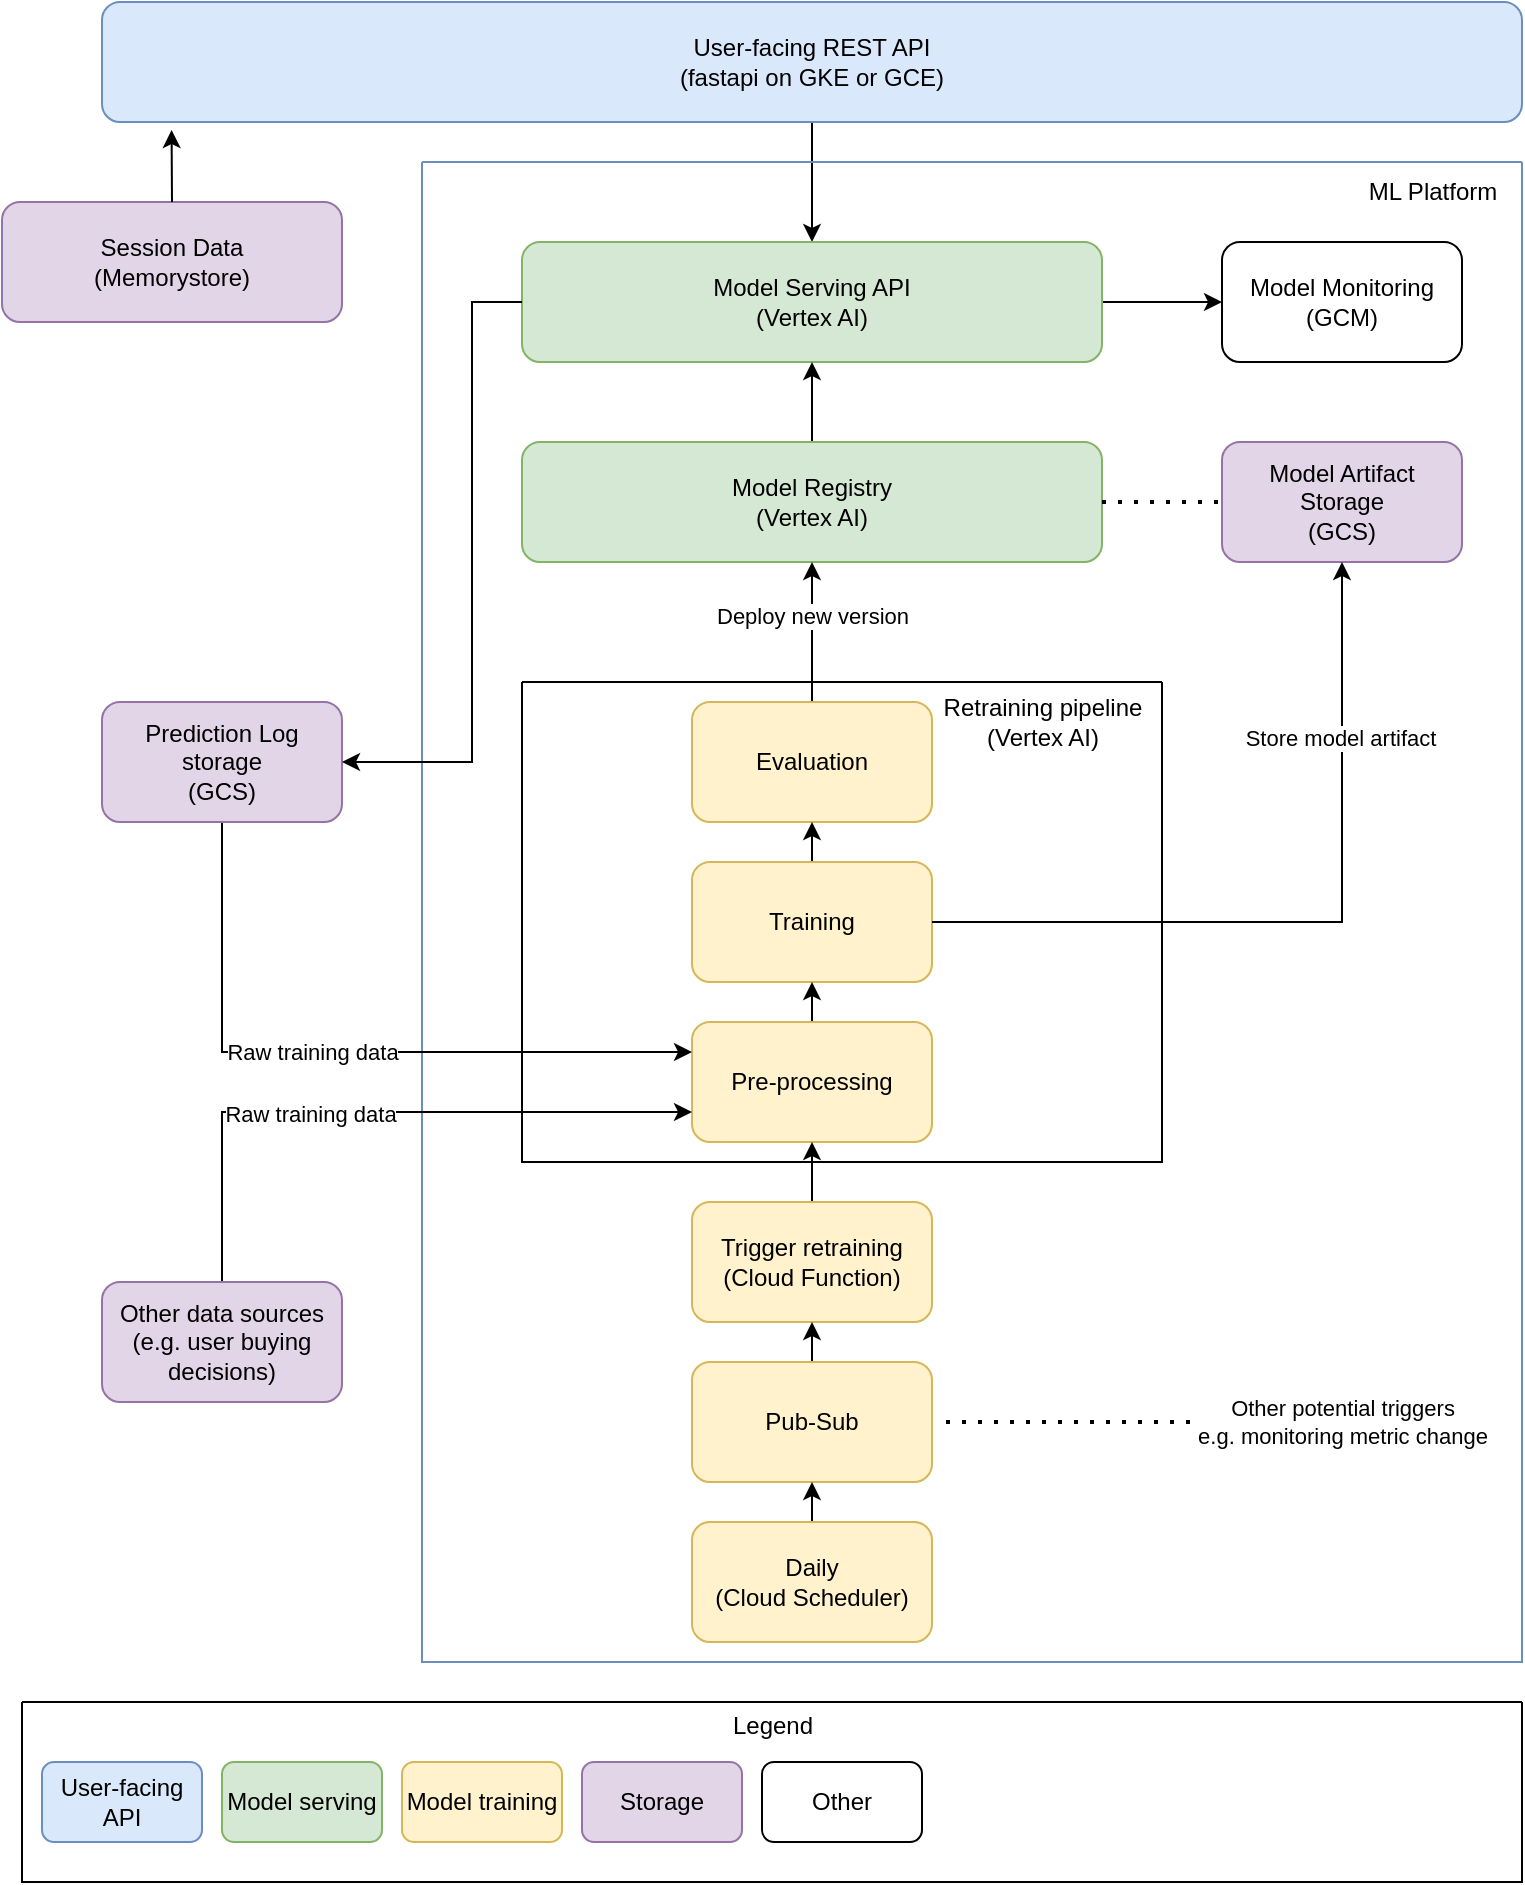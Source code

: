 <mxfile version="24.0.1" type="device">
  <diagram name="Page-1" id="qmGc-QTf47JQJ3HAQdhP">
    <mxGraphModel dx="1674" dy="761" grid="1" gridSize="10" guides="1" tooltips="1" connect="1" arrows="1" fold="1" page="1" pageScale="1" pageWidth="850" pageHeight="1100" math="0" shadow="0">
      <root>
        <mxCell id="0" />
        <mxCell id="1" parent="0" />
        <mxCell id="bwr6xzHj3y5oFl4MfCfF-23" value="Session Data&lt;br&gt;(Memorystore)" style="rounded=1;whiteSpace=wrap;html=1;fillColor=#e1d5e7;strokeColor=#9673a6;" parent="1" vertex="1">
          <mxGeometry x="45" y="190" width="170" height="60" as="geometry" />
        </mxCell>
        <mxCell id="bwr6xzHj3y5oFl4MfCfF-37" style="edgeStyle=orthogonalEdgeStyle;rounded=0;orthogonalLoop=1;jettySize=auto;html=1;exitX=0.5;exitY=1;exitDx=0;exitDy=0;" parent="1" source="bwr6xzHj3y5oFl4MfCfF-24" target="bwr6xzHj3y5oFl4MfCfF-28" edge="1">
          <mxGeometry relative="1" as="geometry" />
        </mxCell>
        <mxCell id="bwr6xzHj3y5oFl4MfCfF-24" value="User-facing REST API&lt;br&gt;(fastapi on GKE or GCE)" style="rounded=1;whiteSpace=wrap;html=1;fillColor=#dae8fc;strokeColor=#6c8ebf;" parent="1" vertex="1">
          <mxGeometry x="95" y="90" width="710" height="60" as="geometry" />
        </mxCell>
        <mxCell id="bwr6xzHj3y5oFl4MfCfF-25" value="" style="swimlane;startSize=0;fillColor=#dae8fc;strokeColor=#6c8ebf;gradientColor=none;" parent="1" vertex="1">
          <mxGeometry x="255" y="170" width="550" height="750" as="geometry">
            <mxRectangle x="230" y="170" width="50" height="40" as="alternateBounds" />
          </mxGeometry>
        </mxCell>
        <mxCell id="bwr6xzHj3y5oFl4MfCfF-26" value="ML Platform" style="text;html=1;align=center;verticalAlign=middle;resizable=0;points=[];autosize=1;strokeColor=none;fillColor=none;" parent="bwr6xzHj3y5oFl4MfCfF-25" vertex="1">
          <mxGeometry x="460" width="90" height="30" as="geometry" />
        </mxCell>
        <mxCell id="bwr6xzHj3y5oFl4MfCfF-57" style="edgeStyle=orthogonalEdgeStyle;rounded=0;orthogonalLoop=1;jettySize=auto;html=1;exitX=1;exitY=0.5;exitDx=0;exitDy=0;entryX=0;entryY=0.5;entryDx=0;entryDy=0;" parent="bwr6xzHj3y5oFl4MfCfF-25" source="bwr6xzHj3y5oFl4MfCfF-28" target="bwr6xzHj3y5oFl4MfCfF-50" edge="1">
          <mxGeometry relative="1" as="geometry" />
        </mxCell>
        <mxCell id="bwr6xzHj3y5oFl4MfCfF-28" value="Model Serving API&lt;br&gt;(Vertex AI)" style="rounded=1;whiteSpace=wrap;html=1;fillColor=#d5e8d4;strokeColor=#82b366;" parent="bwr6xzHj3y5oFl4MfCfF-25" vertex="1">
          <mxGeometry x="50" y="40" width="290" height="60" as="geometry" />
        </mxCell>
        <mxCell id="bwr6xzHj3y5oFl4MfCfF-33" value="" style="edgeStyle=orthogonalEdgeStyle;rounded=0;orthogonalLoop=1;jettySize=auto;html=1;" parent="bwr6xzHj3y5oFl4MfCfF-25" source="bwr6xzHj3y5oFl4MfCfF-29" target="bwr6xzHj3y5oFl4MfCfF-28" edge="1">
          <mxGeometry relative="1" as="geometry" />
        </mxCell>
        <mxCell id="bwr6xzHj3y5oFl4MfCfF-29" value="Model Registry&lt;br&gt;(Vertex AI)" style="rounded=1;whiteSpace=wrap;html=1;fillColor=#d5e8d4;strokeColor=#82b366;" parent="bwr6xzHj3y5oFl4MfCfF-25" vertex="1">
          <mxGeometry x="50" y="140" width="290" height="60" as="geometry" />
        </mxCell>
        <mxCell id="bwr6xzHj3y5oFl4MfCfF-41" value="" style="edgeStyle=orthogonalEdgeStyle;rounded=0;orthogonalLoop=1;jettySize=auto;html=1;" parent="bwr6xzHj3y5oFl4MfCfF-25" source="bwr6xzHj3y5oFl4MfCfF-38" target="bwr6xzHj3y5oFl4MfCfF-29" edge="1">
          <mxGeometry relative="1" as="geometry" />
        </mxCell>
        <mxCell id="bwr6xzHj3y5oFl4MfCfF-66" value="Deploy new version" style="edgeLabel;html=1;align=center;verticalAlign=middle;resizable=0;points=[];" parent="bwr6xzHj3y5oFl4MfCfF-41" vertex="1" connectable="0">
          <mxGeometry x="0.229" relative="1" as="geometry">
            <mxPoint as="offset" />
          </mxGeometry>
        </mxCell>
        <mxCell id="bwr6xzHj3y5oFl4MfCfF-44" value="" style="swimlane;startSize=0;" parent="bwr6xzHj3y5oFl4MfCfF-25" vertex="1">
          <mxGeometry x="50" y="260" width="320" height="240" as="geometry">
            <mxRectangle x="50" y="260" width="50" height="40" as="alternateBounds" />
          </mxGeometry>
        </mxCell>
        <mxCell id="bwr6xzHj3y5oFl4MfCfF-38" value="Evaluation" style="rounded=1;whiteSpace=wrap;html=1;fillColor=#fff2cc;strokeColor=#d6b656;" parent="bwr6xzHj3y5oFl4MfCfF-44" vertex="1">
          <mxGeometry x="85" y="10" width="120" height="60" as="geometry" />
        </mxCell>
        <mxCell id="bwr6xzHj3y5oFl4MfCfF-48" style="edgeStyle=orthogonalEdgeStyle;rounded=0;orthogonalLoop=1;jettySize=auto;html=1;exitX=0.5;exitY=0;exitDx=0;exitDy=0;entryX=0.5;entryY=1;entryDx=0;entryDy=0;" parent="bwr6xzHj3y5oFl4MfCfF-44" source="bwr6xzHj3y5oFl4MfCfF-45" target="bwr6xzHj3y5oFl4MfCfF-38" edge="1">
          <mxGeometry relative="1" as="geometry" />
        </mxCell>
        <mxCell id="bwr6xzHj3y5oFl4MfCfF-45" value="Training" style="rounded=1;whiteSpace=wrap;html=1;fillColor=#fff2cc;strokeColor=#d6b656;" parent="bwr6xzHj3y5oFl4MfCfF-44" vertex="1">
          <mxGeometry x="85" y="90" width="120" height="60" as="geometry" />
        </mxCell>
        <mxCell id="bwr6xzHj3y5oFl4MfCfF-47" style="edgeStyle=orthogonalEdgeStyle;rounded=0;orthogonalLoop=1;jettySize=auto;html=1;exitX=0.5;exitY=0;exitDx=0;exitDy=0;entryX=0.5;entryY=1;entryDx=0;entryDy=0;" parent="bwr6xzHj3y5oFl4MfCfF-44" source="bwr6xzHj3y5oFl4MfCfF-46" target="bwr6xzHj3y5oFl4MfCfF-45" edge="1">
          <mxGeometry relative="1" as="geometry" />
        </mxCell>
        <mxCell id="bwr6xzHj3y5oFl4MfCfF-46" value="Pre-processing" style="rounded=1;whiteSpace=wrap;html=1;fillColor=#fff2cc;strokeColor=#d6b656;" parent="bwr6xzHj3y5oFl4MfCfF-44" vertex="1">
          <mxGeometry x="85" y="170" width="120" height="60" as="geometry" />
        </mxCell>
        <mxCell id="bwr6xzHj3y5oFl4MfCfF-49" value="Retraining pipeline&lt;br&gt;(Vertex AI)" style="text;html=1;align=center;verticalAlign=middle;resizable=0;points=[];autosize=1;strokeColor=none;fillColor=none;" parent="bwr6xzHj3y5oFl4MfCfF-44" vertex="1">
          <mxGeometry x="200" width="120" height="40" as="geometry" />
        </mxCell>
        <mxCell id="bwr6xzHj3y5oFl4MfCfF-50" value="Model Monitoring&lt;br&gt;(GCM&lt;span style=&quot;background-color: initial;&quot;&gt;)&lt;/span&gt;" style="rounded=1;whiteSpace=wrap;html=1;" parent="bwr6xzHj3y5oFl4MfCfF-25" vertex="1">
          <mxGeometry x="400" y="40" width="120" height="60" as="geometry" />
        </mxCell>
        <mxCell id="bwr6xzHj3y5oFl4MfCfF-52" value="Model Artifact Storage&lt;br&gt;(GCS)" style="rounded=1;whiteSpace=wrap;html=1;fillColor=#e1d5e7;strokeColor=#9673a6;" parent="bwr6xzHj3y5oFl4MfCfF-25" vertex="1">
          <mxGeometry x="400" y="140" width="120" height="60" as="geometry" />
        </mxCell>
        <mxCell id="bwr6xzHj3y5oFl4MfCfF-67" style="edgeStyle=orthogonalEdgeStyle;rounded=0;orthogonalLoop=1;jettySize=auto;html=1;exitX=1;exitY=0.5;exitDx=0;exitDy=0;entryX=0.5;entryY=1;entryDx=0;entryDy=0;" parent="bwr6xzHj3y5oFl4MfCfF-25" source="bwr6xzHj3y5oFl4MfCfF-45" target="bwr6xzHj3y5oFl4MfCfF-52" edge="1">
          <mxGeometry relative="1" as="geometry" />
        </mxCell>
        <mxCell id="bwr6xzHj3y5oFl4MfCfF-68" value="Store model artifact" style="edgeLabel;html=1;align=center;verticalAlign=middle;resizable=0;points=[];" parent="bwr6xzHj3y5oFl4MfCfF-67" vertex="1" connectable="0">
          <mxGeometry x="0.544" y="1" relative="1" as="geometry">
            <mxPoint as="offset" />
          </mxGeometry>
        </mxCell>
        <mxCell id="bwr6xzHj3y5oFl4MfCfF-69" value="" style="endArrow=none;dashed=1;html=1;dashPattern=1 3;strokeWidth=2;rounded=0;exitX=1;exitY=0.5;exitDx=0;exitDy=0;entryX=0;entryY=0.5;entryDx=0;entryDy=0;" parent="bwr6xzHj3y5oFl4MfCfF-25" source="bwr6xzHj3y5oFl4MfCfF-29" target="bwr6xzHj3y5oFl4MfCfF-52" edge="1">
          <mxGeometry width="50" height="50" relative="1" as="geometry">
            <mxPoint x="180" y="400" as="sourcePoint" />
            <mxPoint x="230" y="350" as="targetPoint" />
          </mxGeometry>
        </mxCell>
        <mxCell id="bwr6xzHj3y5oFl4MfCfF-72" style="edgeStyle=orthogonalEdgeStyle;rounded=0;orthogonalLoop=1;jettySize=auto;html=1;exitX=0.5;exitY=0;exitDx=0;exitDy=0;" parent="bwr6xzHj3y5oFl4MfCfF-25" source="bwr6xzHj3y5oFl4MfCfF-71" target="bwr6xzHj3y5oFl4MfCfF-46" edge="1">
          <mxGeometry relative="1" as="geometry" />
        </mxCell>
        <mxCell id="bwr6xzHj3y5oFl4MfCfF-71" value="Trigger retraining&lt;br&gt;(Cloud Function)" style="rounded=1;whiteSpace=wrap;html=1;fillColor=#fff2cc;strokeColor=#d6b656;" parent="bwr6xzHj3y5oFl4MfCfF-25" vertex="1">
          <mxGeometry x="135" y="520" width="120" height="60" as="geometry" />
        </mxCell>
        <mxCell id="bwr6xzHj3y5oFl4MfCfF-79" style="edgeStyle=orthogonalEdgeStyle;rounded=0;orthogonalLoop=1;jettySize=auto;html=1;exitX=0.5;exitY=0;exitDx=0;exitDy=0;entryX=0.5;entryY=1;entryDx=0;entryDy=0;" parent="bwr6xzHj3y5oFl4MfCfF-25" source="bwr6xzHj3y5oFl4MfCfF-73" target="bwr6xzHj3y5oFl4MfCfF-71" edge="1">
          <mxGeometry relative="1" as="geometry" />
        </mxCell>
        <mxCell id="bwr6xzHj3y5oFl4MfCfF-73" value="Pub-Sub" style="rounded=1;whiteSpace=wrap;html=1;fillColor=#fff2cc;strokeColor=#d6b656;" parent="bwr6xzHj3y5oFl4MfCfF-25" vertex="1">
          <mxGeometry x="135" y="600" width="120" height="60" as="geometry" />
        </mxCell>
        <mxCell id="bwr6xzHj3y5oFl4MfCfF-78" style="edgeStyle=orthogonalEdgeStyle;rounded=0;orthogonalLoop=1;jettySize=auto;html=1;exitX=0.5;exitY=0;exitDx=0;exitDy=0;entryX=0.5;entryY=1;entryDx=0;entryDy=0;" parent="bwr6xzHj3y5oFl4MfCfF-25" source="bwr6xzHj3y5oFl4MfCfF-74" target="bwr6xzHj3y5oFl4MfCfF-73" edge="1">
          <mxGeometry relative="1" as="geometry" />
        </mxCell>
        <mxCell id="bwr6xzHj3y5oFl4MfCfF-74" value="Daily&lt;br&gt;(Cloud Scheduler)" style="rounded=1;whiteSpace=wrap;html=1;fillColor=#fff2cc;strokeColor=#d6b656;" parent="bwr6xzHj3y5oFl4MfCfF-25" vertex="1">
          <mxGeometry x="135" y="680" width="120" height="60" as="geometry" />
        </mxCell>
        <mxCell id="bwr6xzHj3y5oFl4MfCfF-59" style="edgeStyle=orthogonalEdgeStyle;rounded=0;orthogonalLoop=1;jettySize=auto;html=1;exitX=0.5;exitY=1;exitDx=0;exitDy=0;entryX=0;entryY=0.25;entryDx=0;entryDy=0;" parent="1" source="bwr6xzHj3y5oFl4MfCfF-55" target="bwr6xzHj3y5oFl4MfCfF-46" edge="1">
          <mxGeometry relative="1" as="geometry" />
        </mxCell>
        <mxCell id="UpLeGHcov1zJuqK5EPJy-1" value="Raw training data" style="edgeLabel;html=1;align=center;verticalAlign=middle;resizable=0;points=[];" vertex="1" connectable="0" parent="bwr6xzHj3y5oFl4MfCfF-59">
          <mxGeometry x="-0.09" relative="1" as="geometry">
            <mxPoint as="offset" />
          </mxGeometry>
        </mxCell>
        <mxCell id="bwr6xzHj3y5oFl4MfCfF-55" value="Prediction Log storage&lt;br&gt;(GCS)" style="rounded=1;whiteSpace=wrap;html=1;fillColor=#e1d5e7;strokeColor=#9673a6;" parent="1" vertex="1">
          <mxGeometry x="95" y="440" width="120" height="60" as="geometry" />
        </mxCell>
        <mxCell id="bwr6xzHj3y5oFl4MfCfF-65" style="edgeStyle=orthogonalEdgeStyle;rounded=0;orthogonalLoop=1;jettySize=auto;html=1;exitX=0.5;exitY=0;exitDx=0;exitDy=0;entryX=0.049;entryY=1.067;entryDx=0;entryDy=0;entryPerimeter=0;" parent="1" source="bwr6xzHj3y5oFl4MfCfF-23" target="bwr6xzHj3y5oFl4MfCfF-24" edge="1">
          <mxGeometry relative="1" as="geometry" />
        </mxCell>
        <mxCell id="bwr6xzHj3y5oFl4MfCfF-76" value="" style="endArrow=none;dashed=1;html=1;dashPattern=1 3;strokeWidth=2;rounded=0;" parent="1" edge="1">
          <mxGeometry width="50" height="50" relative="1" as="geometry">
            <mxPoint x="735" y="800" as="sourcePoint" />
            <mxPoint x="515" y="800" as="targetPoint" />
          </mxGeometry>
        </mxCell>
        <mxCell id="bwr6xzHj3y5oFl4MfCfF-77" value="Other potential triggers&lt;br&gt;e.g. monitoring metric change" style="edgeLabel;html=1;align=center;verticalAlign=middle;resizable=0;points=[];" parent="bwr6xzHj3y5oFl4MfCfF-76" vertex="1" connectable="0">
          <mxGeometry x="-0.783" y="3" relative="1" as="geometry">
            <mxPoint x="4" y="-3" as="offset" />
          </mxGeometry>
        </mxCell>
        <mxCell id="UpLeGHcov1zJuqK5EPJy-4" style="edgeStyle=orthogonalEdgeStyle;rounded=0;orthogonalLoop=1;jettySize=auto;html=1;exitX=0.5;exitY=0;exitDx=0;exitDy=0;entryX=0;entryY=0.75;entryDx=0;entryDy=0;" edge="1" parent="1" source="UpLeGHcov1zJuqK5EPJy-2" target="bwr6xzHj3y5oFl4MfCfF-46">
          <mxGeometry relative="1" as="geometry" />
        </mxCell>
        <mxCell id="UpLeGHcov1zJuqK5EPJy-5" value="Raw training data" style="edgeLabel;html=1;align=center;verticalAlign=middle;resizable=0;points=[];" vertex="1" connectable="0" parent="UpLeGHcov1zJuqK5EPJy-4">
          <mxGeometry x="-0.388" y="-1" relative="1" as="geometry">
            <mxPoint x="31" as="offset" />
          </mxGeometry>
        </mxCell>
        <mxCell id="UpLeGHcov1zJuqK5EPJy-2" value="Other data sources&lt;div&gt;(e.g. user buying decisions)&lt;/div&gt;" style="rounded=1;whiteSpace=wrap;html=1;fillColor=#e1d5e7;strokeColor=#9673a6;" vertex="1" parent="1">
          <mxGeometry x="95" y="730" width="120" height="60" as="geometry" />
        </mxCell>
        <mxCell id="UpLeGHcov1zJuqK5EPJy-14" value="" style="swimlane;startSize=0;" vertex="1" parent="1">
          <mxGeometry x="55" y="940" width="750" height="90" as="geometry">
            <mxRectangle x="30" y="940" width="50" height="40" as="alternateBounds" />
          </mxGeometry>
        </mxCell>
        <mxCell id="UpLeGHcov1zJuqK5EPJy-10" value="Model serving" style="rounded=1;whiteSpace=wrap;html=1;fillColor=#d5e8d4;strokeColor=#82b366;" vertex="1" parent="UpLeGHcov1zJuqK5EPJy-14">
          <mxGeometry x="100" y="30" width="80" height="40" as="geometry" />
        </mxCell>
        <mxCell id="UpLeGHcov1zJuqK5EPJy-9" value="User-facing API" style="rounded=1;whiteSpace=wrap;html=1;fillColor=#dae8fc;strokeColor=#6c8ebf;" vertex="1" parent="UpLeGHcov1zJuqK5EPJy-14">
          <mxGeometry x="10" y="30" width="80" height="40" as="geometry" />
        </mxCell>
        <mxCell id="UpLeGHcov1zJuqK5EPJy-11" value="Model training" style="rounded=1;whiteSpace=wrap;html=1;fillColor=#fff2cc;strokeColor=#d6b656;" vertex="1" parent="UpLeGHcov1zJuqK5EPJy-14">
          <mxGeometry x="190" y="30" width="80" height="40" as="geometry" />
        </mxCell>
        <mxCell id="UpLeGHcov1zJuqK5EPJy-12" value="Storage" style="rounded=1;whiteSpace=wrap;html=1;fillColor=#e1d5e7;strokeColor=#9673a6;" vertex="1" parent="UpLeGHcov1zJuqK5EPJy-14">
          <mxGeometry x="280" y="30" width="80" height="40" as="geometry" />
        </mxCell>
        <mxCell id="UpLeGHcov1zJuqK5EPJy-13" value="Other" style="rounded=1;whiteSpace=wrap;html=1;" vertex="1" parent="UpLeGHcov1zJuqK5EPJy-14">
          <mxGeometry x="370" y="30" width="80" height="40" as="geometry" />
        </mxCell>
        <mxCell id="UpLeGHcov1zJuqK5EPJy-15" value="Legend" style="text;html=1;align=center;verticalAlign=middle;resizable=0;points=[];autosize=1;strokeColor=none;fillColor=none;" vertex="1" parent="UpLeGHcov1zJuqK5EPJy-14">
          <mxGeometry x="345" y="-3" width="60" height="30" as="geometry" />
        </mxCell>
        <mxCell id="UpLeGHcov1zJuqK5EPJy-17" style="edgeStyle=orthogonalEdgeStyle;rounded=0;orthogonalLoop=1;jettySize=auto;html=1;exitX=0;exitY=0.5;exitDx=0;exitDy=0;entryX=1;entryY=0.5;entryDx=0;entryDy=0;" edge="1" parent="1" source="bwr6xzHj3y5oFl4MfCfF-28" target="bwr6xzHj3y5oFl4MfCfF-55">
          <mxGeometry relative="1" as="geometry">
            <Array as="points">
              <mxPoint x="280" y="240" />
              <mxPoint x="280" y="470" />
            </Array>
          </mxGeometry>
        </mxCell>
      </root>
    </mxGraphModel>
  </diagram>
</mxfile>
